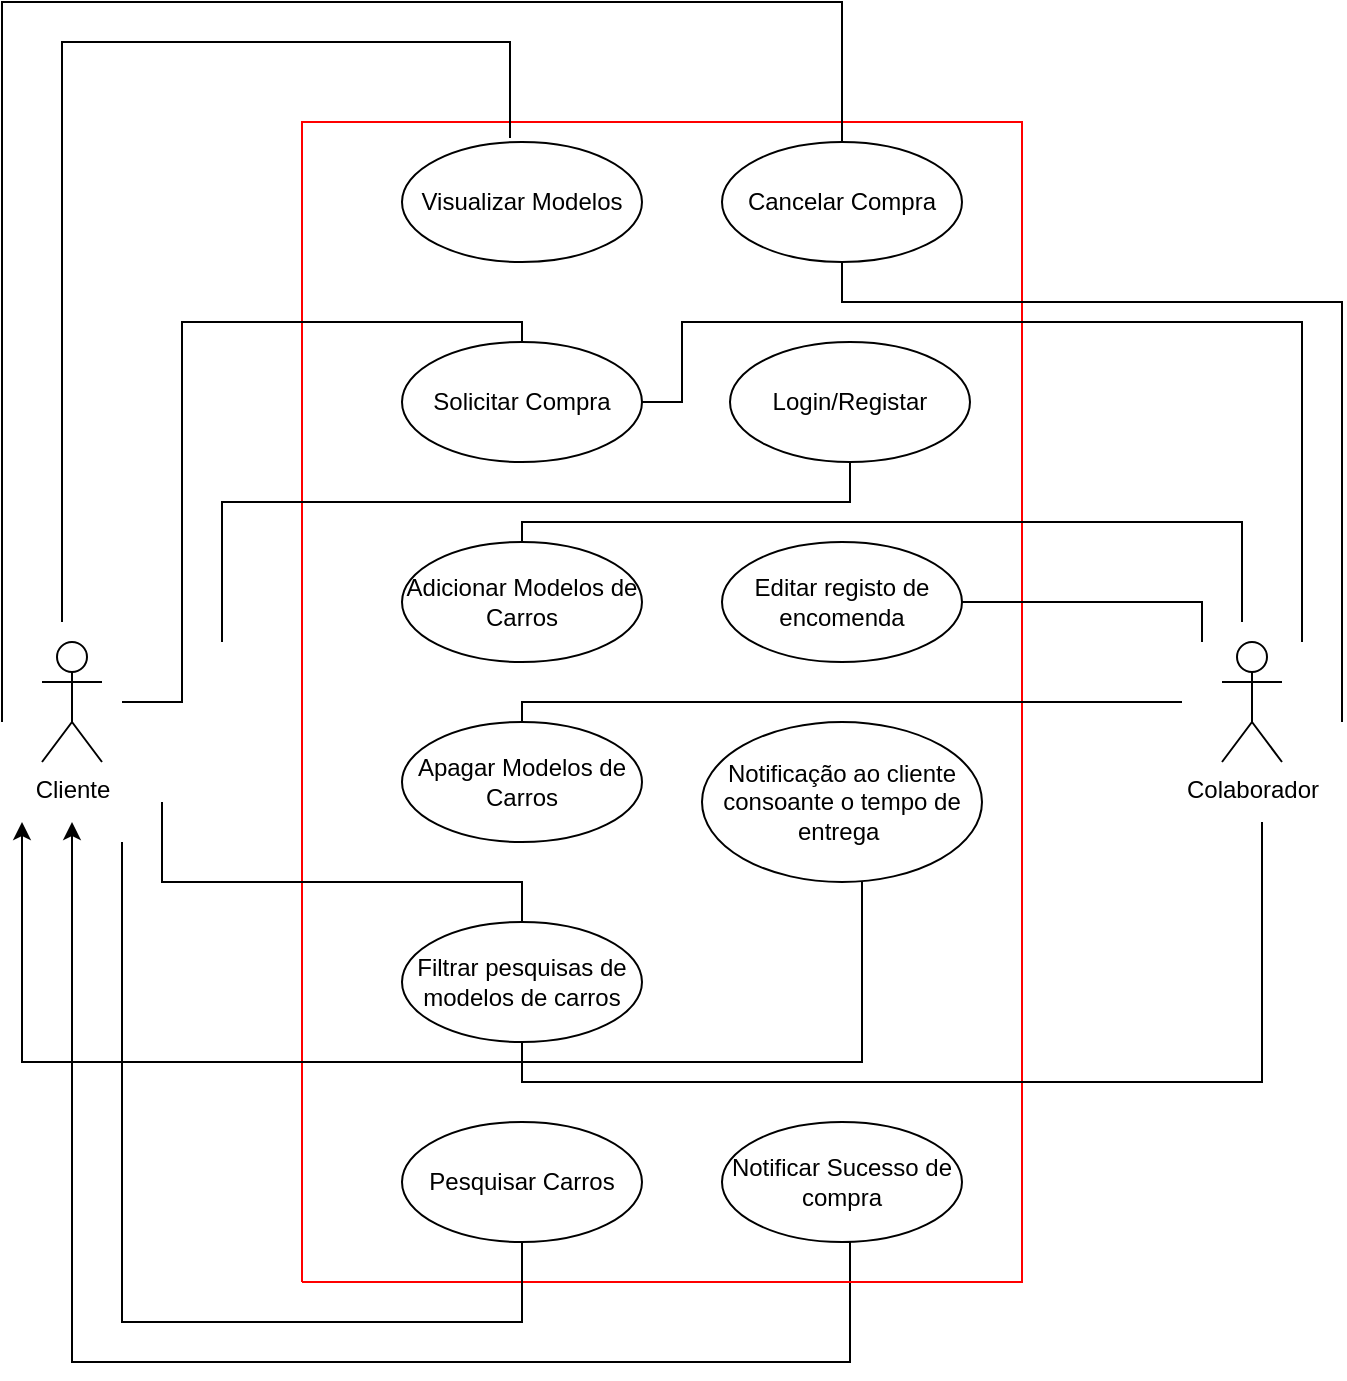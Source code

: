 <mxfile version="20.5.3" type="device"><diagram id="-uQCgHG7cDcd7S4dIK8D" name="Página-1"><mxGraphModel dx="1038" dy="1708" grid="1" gridSize="10" guides="1" tooltips="1" connect="1" arrows="1" fold="1" page="1" pageScale="1" pageWidth="827" pageHeight="1169" math="0" shadow="0"><root><mxCell id="0"/><mxCell id="1" parent="0"/><mxCell id="0eg_aK4Q8_17M33juD3Q-1" value="Cliente" style="shape=umlActor;verticalLabelPosition=bottom;verticalAlign=top;html=1;outlineConnect=0;" parent="1" vertex="1"><mxGeometry x="70" y="260" width="30" height="60" as="geometry"/></mxCell><mxCell id="0eg_aK4Q8_17M33juD3Q-3" value="Visualizar Modelos" style="ellipse;whiteSpace=wrap;html=1;" parent="1" vertex="1"><mxGeometry x="250" y="10" width="120" height="60" as="geometry"/></mxCell><mxCell id="0eg_aK4Q8_17M33juD3Q-4" value="Solicitar Compra" style="ellipse;whiteSpace=wrap;html=1;" parent="1" vertex="1"><mxGeometry x="250" y="110" width="120" height="60" as="geometry"/></mxCell><mxCell id="0eg_aK4Q8_17M33juD3Q-5" value="Adicionar Modelos de Carros" style="ellipse;whiteSpace=wrap;html=1;" parent="1" vertex="1"><mxGeometry x="250" y="210" width="120" height="60" as="geometry"/></mxCell><mxCell id="0eg_aK4Q8_17M33juD3Q-6" value="Apagar Modelos de Carros" style="ellipse;whiteSpace=wrap;html=1;" parent="1" vertex="1"><mxGeometry x="250" y="300" width="120" height="60" as="geometry"/></mxCell><mxCell id="0eg_aK4Q8_17M33juD3Q-7" value="Filtrar pesquisas de modelos de carros" style="ellipse;whiteSpace=wrap;html=1;" parent="1" vertex="1"><mxGeometry x="250" y="400" width="120" height="60" as="geometry"/></mxCell><mxCell id="0eg_aK4Q8_17M33juD3Q-8" value="Pesquisar Carros" style="ellipse;whiteSpace=wrap;html=1;" parent="1" vertex="1"><mxGeometry x="250" y="500" width="120" height="60" as="geometry"/></mxCell><mxCell id="0eg_aK4Q8_17M33juD3Q-9" value="Cancelar Compra" style="ellipse;whiteSpace=wrap;html=1;" parent="1" vertex="1"><mxGeometry x="410" y="10" width="120" height="60" as="geometry"/></mxCell><mxCell id="0eg_aK4Q8_17M33juD3Q-12" value="Editar registo de encomenda" style="ellipse;whiteSpace=wrap;html=1;" parent="1" vertex="1"><mxGeometry x="410" y="210" width="120" height="60" as="geometry"/></mxCell><mxCell id="JymzSPSCUQnrlqj-rhYV-1" style="edgeStyle=orthogonalEdgeStyle;rounded=0;orthogonalLoop=1;jettySize=auto;html=1;exitX=0.5;exitY=1;exitDx=0;exitDy=0;" parent="1" source="0eg_aK4Q8_17M33juD3Q-13" edge="1"><mxGeometry relative="1" as="geometry"><mxPoint x="85" y="350" as="targetPoint"/><Array as="points"><mxPoint x="474" y="620"/><mxPoint x="85" y="620"/></Array></mxGeometry></mxCell><mxCell id="0eg_aK4Q8_17M33juD3Q-13" value="Notificar Sucesso de compra" style="ellipse;whiteSpace=wrap;html=1;" parent="1" vertex="1"><mxGeometry x="410" y="500" width="120" height="60" as="geometry"/></mxCell><mxCell id="0eg_aK4Q8_17M33juD3Q-14" value="Colaborador" style="shape=umlActor;verticalLabelPosition=bottom;verticalAlign=top;html=1;outlineConnect=0;" parent="1" vertex="1"><mxGeometry x="660" y="260" width="30" height="60" as="geometry"/></mxCell><mxCell id="0eg_aK4Q8_17M33juD3Q-16" value="" style="endArrow=none;html=1;rounded=0;strokeColor=#FF0000;" parent="1" edge="1"><mxGeometry width="50" height="50" relative="1" as="geometry"><mxPoint x="200" y="580" as="sourcePoint"/><mxPoint x="200" y="580" as="targetPoint"/><Array as="points"><mxPoint x="380" y="580"/><mxPoint x="560" y="580"/><mxPoint x="560"/><mxPoint x="200"/></Array></mxGeometry></mxCell><mxCell id="JymzSPSCUQnrlqj-rhYV-2" value="" style="endArrow=none;html=1;rounded=0;entryX=0.45;entryY=-0.033;entryDx=0;entryDy=0;entryPerimeter=0;" parent="1" target="0eg_aK4Q8_17M33juD3Q-3" edge="1"><mxGeometry width="50" height="50" relative="1" as="geometry"><mxPoint x="80" y="250" as="sourcePoint"/><mxPoint x="280" y="-40" as="targetPoint"/><Array as="points"><mxPoint x="80" y="-40"/><mxPoint x="304" y="-40"/></Array></mxGeometry></mxCell><mxCell id="JymzSPSCUQnrlqj-rhYV-8" value="" style="endArrow=none;html=1;rounded=0;entryX=0.5;entryY=0;entryDx=0;entryDy=0;" parent="1" target="0eg_aK4Q8_17M33juD3Q-4" edge="1"><mxGeometry width="50" height="50" relative="1" as="geometry"><mxPoint x="110" y="290" as="sourcePoint"/><mxPoint x="320" y="110" as="targetPoint"/><Array as="points"><mxPoint x="140" y="290"/><mxPoint x="140" y="100"/><mxPoint x="310" y="100"/></Array></mxGeometry></mxCell><mxCell id="JymzSPSCUQnrlqj-rhYV-9" value="" style="endArrow=none;html=1;rounded=0;entryX=0.5;entryY=0;entryDx=0;entryDy=0;" parent="1" target="0eg_aK4Q8_17M33juD3Q-5" edge="1"><mxGeometry width="50" height="50" relative="1" as="geometry"><mxPoint x="670" y="250" as="sourcePoint"/><mxPoint x="310" y="200" as="targetPoint"/><Array as="points"><mxPoint x="670" y="200"/><mxPoint x="310" y="200"/></Array></mxGeometry></mxCell><mxCell id="JymzSPSCUQnrlqj-rhYV-10" value="" style="endArrow=none;html=1;rounded=0;exitX=0.5;exitY=0;exitDx=0;exitDy=0;" parent="1" source="0eg_aK4Q8_17M33juD3Q-6" edge="1"><mxGeometry width="50" height="50" relative="1" as="geometry"><mxPoint x="300" y="290" as="sourcePoint"/><mxPoint x="640" y="290" as="targetPoint"/><Array as="points"><mxPoint x="310" y="290"/></Array></mxGeometry></mxCell><mxCell id="JymzSPSCUQnrlqj-rhYV-13" value="" style="endArrow=none;html=1;rounded=0;exitX=0.5;exitY=1;exitDx=0;exitDy=0;" parent="1" source="0eg_aK4Q8_17M33juD3Q-7" edge="1"><mxGeometry width="50" height="50" relative="1" as="geometry"><mxPoint x="310" y="470" as="sourcePoint"/><mxPoint x="680" y="350" as="targetPoint"/><Array as="points"><mxPoint x="310" y="480"/><mxPoint x="680" y="480"/></Array></mxGeometry></mxCell><mxCell id="JymzSPSCUQnrlqj-rhYV-14" value="" style="endArrow=none;html=1;rounded=0;exitX=0.5;exitY=1;exitDx=0;exitDy=0;" parent="1" source="0eg_aK4Q8_17M33juD3Q-8" edge="1"><mxGeometry width="50" height="50" relative="1" as="geometry"><mxPoint x="310" y="600" as="sourcePoint"/><mxPoint x="110" y="360" as="targetPoint"/><Array as="points"><mxPoint x="310" y="600"/><mxPoint x="110" y="600"/></Array></mxGeometry></mxCell><mxCell id="JymzSPSCUQnrlqj-rhYV-18" value="" style="endArrow=none;html=1;rounded=0;exitX=0.5;exitY=0;exitDx=0;exitDy=0;" parent="1" source="0eg_aK4Q8_17M33juD3Q-7" edge="1"><mxGeometry width="50" height="50" relative="1" as="geometry"><mxPoint x="240" y="450" as="sourcePoint"/><mxPoint x="130" y="340" as="targetPoint"/><Array as="points"><mxPoint x="310" y="380"/><mxPoint x="200" y="380"/><mxPoint x="130" y="380"/></Array></mxGeometry></mxCell><mxCell id="JymzSPSCUQnrlqj-rhYV-19" value="" style="endArrow=none;html=1;rounded=0;entryX=1;entryY=0.5;entryDx=0;entryDy=0;" parent="1" target="0eg_aK4Q8_17M33juD3Q-4" edge="1"><mxGeometry width="50" height="50" relative="1" as="geometry"><mxPoint x="700" y="260" as="sourcePoint"/><mxPoint x="390" y="180" as="targetPoint"/><Array as="points"><mxPoint x="700" y="200"/><mxPoint x="700" y="100"/><mxPoint x="390" y="100"/><mxPoint x="390" y="140"/></Array></mxGeometry></mxCell><mxCell id="JymzSPSCUQnrlqj-rhYV-23" value="" style="endArrow=none;html=1;rounded=0;exitX=1;exitY=0.5;exitDx=0;exitDy=0;" parent="1" source="0eg_aK4Q8_17M33juD3Q-12" edge="1"><mxGeometry width="50" height="50" relative="1" as="geometry"><mxPoint x="600" y="310" as="sourcePoint"/><mxPoint x="650" y="260" as="targetPoint"/><Array as="points"><mxPoint x="650" y="240"/></Array></mxGeometry></mxCell><mxCell id="JymzSPSCUQnrlqj-rhYV-24" value="" style="endArrow=none;html=1;rounded=0;exitX=0.5;exitY=0;exitDx=0;exitDy=0;" parent="1" source="0eg_aK4Q8_17M33juD3Q-9" edge="1"><mxGeometry width="50" height="50" relative="1" as="geometry"><mxPoint x="470" y="-60" as="sourcePoint"/><mxPoint x="50" y="300" as="targetPoint"/><Array as="points"><mxPoint x="470" y="-60"/><mxPoint x="50" y="-60"/></Array></mxGeometry></mxCell><mxCell id="loRJizKKHCntLksZJjKV-3" value="" style="endArrow=none;html=1;rounded=0;entryX=0.5;entryY=1;entryDx=0;entryDy=0;" parent="1" target="0eg_aK4Q8_17M33juD3Q-9" edge="1"><mxGeometry width="50" height="50" relative="1" as="geometry"><mxPoint x="720" y="300" as="sourcePoint"/><mxPoint x="470" y="100" as="targetPoint"/><Array as="points"><mxPoint x="720" y="90"/><mxPoint x="470" y="90"/></Array></mxGeometry></mxCell><mxCell id="RAouhaPx8SDZ79eITKZA-1" value="Login/Registar" style="ellipse;whiteSpace=wrap;html=1;" parent="1" vertex="1"><mxGeometry x="414" y="110" width="120" height="60" as="geometry"/></mxCell><mxCell id="RAouhaPx8SDZ79eITKZA-2" value="" style="endArrow=none;html=1;rounded=0;exitX=0.5;exitY=1;exitDx=0;exitDy=0;" parent="1" source="RAouhaPx8SDZ79eITKZA-1" edge="1"><mxGeometry width="50" height="50" relative="1" as="geometry"><mxPoint x="480" y="190" as="sourcePoint"/><mxPoint x="160" y="260" as="targetPoint"/><Array as="points"><mxPoint x="474" y="190"/><mxPoint x="160" y="190"/></Array></mxGeometry></mxCell><mxCell id="MIF3J7PeRZFotOUJ0bob-3" style="edgeStyle=orthogonalEdgeStyle;rounded=0;orthogonalLoop=1;jettySize=auto;html=1;" edge="1" parent="1" source="MIF3J7PeRZFotOUJ0bob-2"><mxGeometry relative="1" as="geometry"><mxPoint x="60" y="350" as="targetPoint"/><Array as="points"><mxPoint x="480" y="470"/><mxPoint x="60" y="470"/></Array></mxGeometry></mxCell><mxCell id="MIF3J7PeRZFotOUJ0bob-2" value="Notificação ao cliente consoante o tempo de entrega&amp;nbsp;" style="ellipse;whiteSpace=wrap;html=1;" vertex="1" parent="1"><mxGeometry x="400" y="300" width="140" height="80" as="geometry"/></mxCell></root></mxGraphModel></diagram></mxfile>